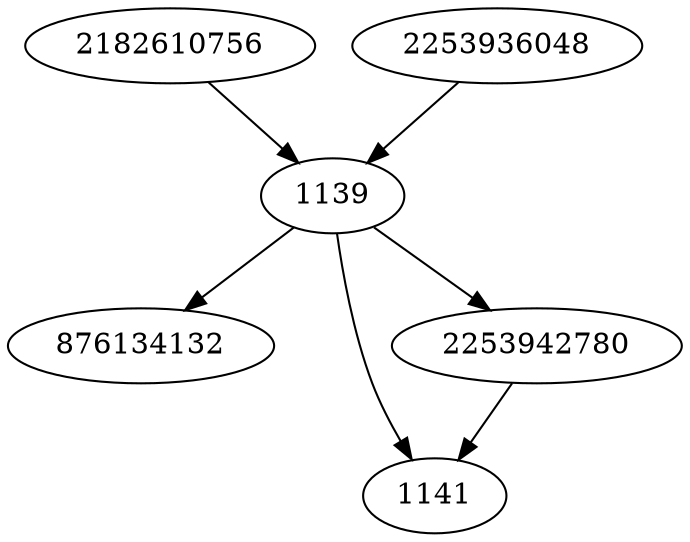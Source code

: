 strict digraph  {
2182610756;
2253936048;
1139;
876134132;
1141;
2253942780;
2182610756 -> 1139;
2253936048 -> 1139;
1139 -> 876134132;
1139 -> 2253942780;
1139 -> 1141;
2253942780 -> 1141;
}
